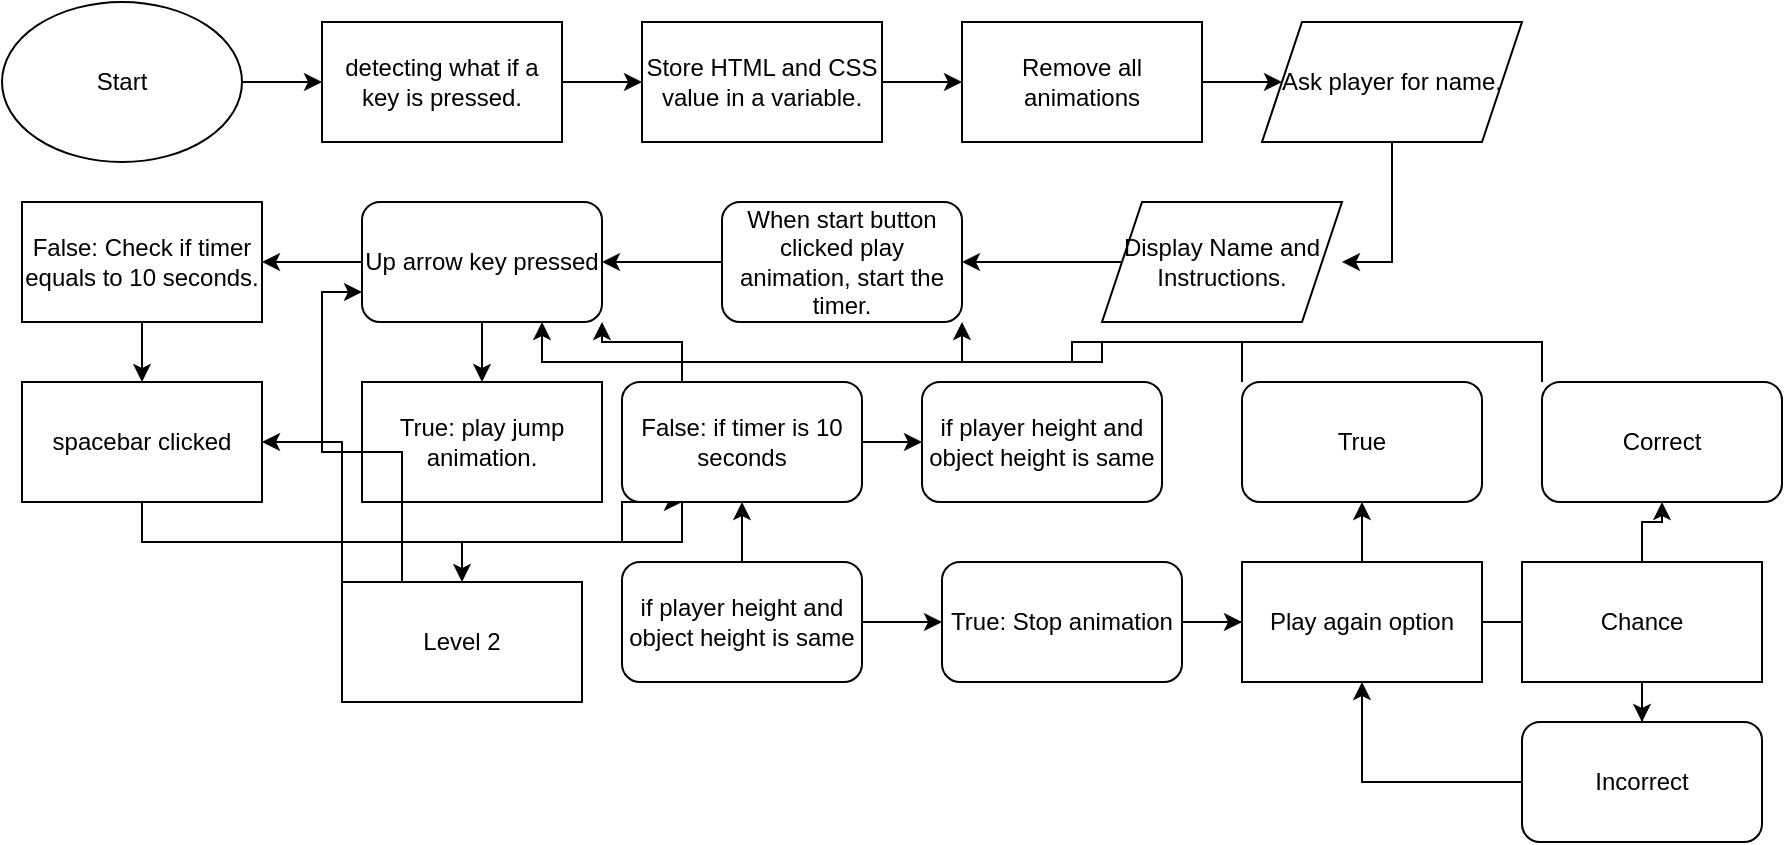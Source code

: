 <mxfile version="14.1.8" type="google"><diagram id="WP6_rCKsw-dN1--kKCqY" name="Page-1"><mxGraphModel dx="942" dy="652" grid="1" gridSize="10" guides="1" tooltips="1" connect="1" arrows="1" fold="1" page="1" pageScale="1" pageWidth="850" pageHeight="1100" math="0" shadow="0"><root><mxCell id="0"/><mxCell id="1" parent="0"/><mxCell id="2Wl2_uK4gKSepoMUgalo-2" style="edgeStyle=orthogonalEdgeStyle;rounded=0;orthogonalLoop=1;jettySize=auto;html=1;" parent="1" source="2Wl2_uK4gKSepoMUgalo-4" target="2Wl2_uK4gKSepoMUgalo-3" edge="1"><mxGeometry relative="1" as="geometry"><mxPoint x="530" y="280" as="targetPoint"/></mxGeometry></mxCell><mxCell id="2Wl2_uK4gKSepoMUgalo-1" value="Start" style="ellipse;whiteSpace=wrap;html=1;" parent="1" vertex="1"><mxGeometry width="120" height="80" as="geometry"/></mxCell><mxCell id="2Wl2_uK4gKSepoMUgalo-10" style="edgeStyle=orthogonalEdgeStyle;rounded=0;orthogonalLoop=1;jettySize=auto;html=1;entryX=0;entryY=0.5;entryDx=0;entryDy=0;" parent="1" source="2Wl2_uK4gKSepoMUgalo-3" target="2Wl2_uK4gKSepoMUgalo-7" edge="1"><mxGeometry relative="1" as="geometry"/></mxCell><mxCell id="2Wl2_uK4gKSepoMUgalo-3" value="Store HTML and CSS value in a variable." style="rounded=0;whiteSpace=wrap;html=1;" parent="1" vertex="1"><mxGeometry x="320" y="10" width="120" height="60" as="geometry"/></mxCell><mxCell id="2Wl2_uK4gKSepoMUgalo-4" value="detecting what if a key is pressed." style="rounded=0;whiteSpace=wrap;html=1;" parent="1" vertex="1"><mxGeometry x="160" y="10" width="120" height="60" as="geometry"/></mxCell><mxCell id="2Wl2_uK4gKSepoMUgalo-6" style="edgeStyle=orthogonalEdgeStyle;rounded=0;orthogonalLoop=1;jettySize=auto;html=1;" parent="1" source="2Wl2_uK4gKSepoMUgalo-1" target="2Wl2_uK4gKSepoMUgalo-4" edge="1"><mxGeometry relative="1" as="geometry"><mxPoint x="530" y="330" as="targetPoint"/><mxPoint x="530" y="250" as="sourcePoint"/></mxGeometry></mxCell><mxCell id="2Wl2_uK4gKSepoMUgalo-13" style="edgeStyle=orthogonalEdgeStyle;rounded=0;orthogonalLoop=1;jettySize=auto;html=1;entryX=0;entryY=0.5;entryDx=0;entryDy=0;" parent="1" source="2Wl2_uK4gKSepoMUgalo-7" edge="1"><mxGeometry relative="1" as="geometry"><mxPoint x="640" y="40" as="targetPoint"/></mxGeometry></mxCell><mxCell id="2Wl2_uK4gKSepoMUgalo-7" value="Remove all animations" style="rounded=0;whiteSpace=wrap;html=1;" parent="1" vertex="1"><mxGeometry x="480" y="10" width="120" height="60" as="geometry"/></mxCell><mxCell id="2Wl2_uK4gKSepoMUgalo-19" style="edgeStyle=orthogonalEdgeStyle;rounded=0;orthogonalLoop=1;jettySize=auto;html=1;entryX=1;entryY=0.5;entryDx=0;entryDy=0;entryPerimeter=0;" parent="1" source="2Wl2_uK4gKSepoMUgalo-14" target="2Wl2_uK4gKSepoMUgalo-18" edge="1"><mxGeometry relative="1" as="geometry"><mxPoint x="801" y="130" as="targetPoint"/></mxGeometry></mxCell><mxCell id="2Wl2_uK4gKSepoMUgalo-14" value="Ask player for name." style="shape=parallelogram;perimeter=parallelogramPerimeter;whiteSpace=wrap;html=1;fixedSize=1;" parent="1" vertex="1"><mxGeometry x="630" y="10" width="130" height="60" as="geometry"/></mxCell><mxCell id="2Wl2_uK4gKSepoMUgalo-21" style="edgeStyle=orthogonalEdgeStyle;rounded=0;orthogonalLoop=1;jettySize=auto;html=1;" parent="1" source="2Wl2_uK4gKSepoMUgalo-18" target="2Wl2_uK4gKSepoMUgalo-20" edge="1"><mxGeometry relative="1" as="geometry"/></mxCell><mxCell id="2Wl2_uK4gKSepoMUgalo-18" value="Display Name and Instructions." style="shape=parallelogram;perimeter=parallelogramPerimeter;whiteSpace=wrap;html=1;fixedSize=1;" parent="1" vertex="1"><mxGeometry x="550" y="100" width="120" height="60" as="geometry"/></mxCell><mxCell id="2Wl2_uK4gKSepoMUgalo-23" style="edgeStyle=orthogonalEdgeStyle;rounded=0;orthogonalLoop=1;jettySize=auto;html=1;entryX=1;entryY=0.5;entryDx=0;entryDy=0;" parent="1" source="2Wl2_uK4gKSepoMUgalo-20" target="2Wl2_uK4gKSepoMUgalo-22" edge="1"><mxGeometry relative="1" as="geometry"/></mxCell><mxCell id="2Wl2_uK4gKSepoMUgalo-20" value="When start button clicked play animation, start the timer." style="rounded=1;whiteSpace=wrap;html=1;" parent="1" vertex="1"><mxGeometry x="360" y="100" width="120" height="60" as="geometry"/></mxCell><mxCell id="2Wl2_uK4gKSepoMUgalo-27" style="edgeStyle=orthogonalEdgeStyle;rounded=0;orthogonalLoop=1;jettySize=auto;html=1;" parent="1" source="2Wl2_uK4gKSepoMUgalo-22" target="2Wl2_uK4gKSepoMUgalo-25" edge="1"><mxGeometry relative="1" as="geometry"/></mxCell><mxCell id="2Wl2_uK4gKSepoMUgalo-28" style="edgeStyle=orthogonalEdgeStyle;rounded=0;orthogonalLoop=1;jettySize=auto;html=1;entryX=1;entryY=0.5;entryDx=0;entryDy=0;" parent="1" source="2Wl2_uK4gKSepoMUgalo-22" target="2Wl2_uK4gKSepoMUgalo-26" edge="1"><mxGeometry relative="1" as="geometry"/></mxCell><mxCell id="2Wl2_uK4gKSepoMUgalo-22" value="Up arrow key pressed" style="rounded=1;whiteSpace=wrap;html=1;" parent="1" vertex="1"><mxGeometry x="180" y="100" width="120" height="60" as="geometry"/></mxCell><mxCell id="2Wl2_uK4gKSepoMUgalo-25" value="True: play jump animation." style="rounded=0;whiteSpace=wrap;html=1;" parent="1" vertex="1"><mxGeometry x="180" y="190" width="120" height="60" as="geometry"/></mxCell><mxCell id="2Wl2_uK4gKSepoMUgalo-32" style="edgeStyle=orthogonalEdgeStyle;rounded=0;orthogonalLoop=1;jettySize=auto;html=1;entryX=0.5;entryY=0;entryDx=0;entryDy=0;" parent="1" source="2Wl2_uK4gKSepoMUgalo-26" target="2Wl2_uK4gKSepoMUgalo-31" edge="1"><mxGeometry relative="1" as="geometry"/></mxCell><mxCell id="2Wl2_uK4gKSepoMUgalo-26" value="False: Check if timer equals to 10 seconds." style="rounded=0;whiteSpace=wrap;html=1;" parent="1" vertex="1"><mxGeometry x="10" y="100" width="120" height="60" as="geometry"/></mxCell><mxCell id="2Wl2_uK4gKSepoMUgalo-37" style="edgeStyle=orthogonalEdgeStyle;rounded=0;orthogonalLoop=1;jettySize=auto;html=1;entryX=0;entryY=0.5;entryDx=0;entryDy=0;" parent="1" source="2Wl2_uK4gKSepoMUgalo-29" target="2Wl2_uK4gKSepoMUgalo-36" edge="1"><mxGeometry relative="1" as="geometry"/></mxCell><mxCell id="2Wl2_uK4gKSepoMUgalo-38" style="edgeStyle=orthogonalEdgeStyle;rounded=0;orthogonalLoop=1;jettySize=auto;html=1;" parent="1" source="2Wl2_uK4gKSepoMUgalo-29" target="2Wl2_uK4gKSepoMUgalo-35" edge="1"><mxGeometry relative="1" as="geometry"/></mxCell><mxCell id="2Wl2_uK4gKSepoMUgalo-29" value="if player height and object height is same" style="rounded=1;whiteSpace=wrap;html=1;" parent="1" vertex="1"><mxGeometry x="310" y="280" width="120" height="60" as="geometry"/></mxCell><mxCell id="2Wl2_uK4gKSepoMUgalo-60" style="edgeStyle=orthogonalEdgeStyle;rounded=0;orthogonalLoop=1;jettySize=auto;html=1;entryX=0.25;entryY=1;entryDx=0;entryDy=0;" parent="1" source="2Wl2_uK4gKSepoMUgalo-31" target="2Wl2_uK4gKSepoMUgalo-35" edge="1"><mxGeometry relative="1" as="geometry"><mxPoint x="350" y="270" as="targetPoint"/><Array as="points"><mxPoint x="70" y="270"/><mxPoint x="310" y="270"/><mxPoint x="310" y="250"/></Array></mxGeometry></mxCell><mxCell id="2Wl2_uK4gKSepoMUgalo-31" value="spacebar clicked" style="rounded=0;whiteSpace=wrap;html=1;" parent="1" vertex="1"><mxGeometry x="10" y="190" width="120" height="60" as="geometry"/></mxCell><mxCell id="2Wl2_uK4gKSepoMUgalo-39" style="edgeStyle=orthogonalEdgeStyle;rounded=0;orthogonalLoop=1;jettySize=auto;html=1;exitX=0.25;exitY=0;exitDx=0;exitDy=0;entryX=1;entryY=1;entryDx=0;entryDy=0;" parent="1" source="2Wl2_uK4gKSepoMUgalo-35" target="2Wl2_uK4gKSepoMUgalo-22" edge="1"><mxGeometry relative="1" as="geometry"/></mxCell><mxCell id="2Wl2_uK4gKSepoMUgalo-41" style="edgeStyle=orthogonalEdgeStyle;rounded=0;orthogonalLoop=1;jettySize=auto;html=1;entryX=0;entryY=0.5;entryDx=0;entryDy=0;" parent="1" source="2Wl2_uK4gKSepoMUgalo-35" target="2Wl2_uK4gKSepoMUgalo-40" edge="1"><mxGeometry relative="1" as="geometry"/></mxCell><mxCell id="2Wl2_uK4gKSepoMUgalo-63" style="edgeStyle=orthogonalEdgeStyle;rounded=0;orthogonalLoop=1;jettySize=auto;html=1;exitX=0.25;exitY=1;exitDx=0;exitDy=0;entryX=0.5;entryY=0;entryDx=0;entryDy=0;" parent="1" source="2Wl2_uK4gKSepoMUgalo-35" target="2Wl2_uK4gKSepoMUgalo-61" edge="1"><mxGeometry relative="1" as="geometry"/></mxCell><mxCell id="2Wl2_uK4gKSepoMUgalo-35" value="False: if timer is 10 seconds" style="rounded=1;whiteSpace=wrap;html=1;" parent="1" vertex="1"><mxGeometry x="310" y="190" width="120" height="60" as="geometry"/></mxCell><mxCell id="2Wl2_uK4gKSepoMUgalo-44" style="edgeStyle=orthogonalEdgeStyle;rounded=0;orthogonalLoop=1;jettySize=auto;html=1;" parent="1" source="2Wl2_uK4gKSepoMUgalo-36" target="2Wl2_uK4gKSepoMUgalo-42" edge="1"><mxGeometry relative="1" as="geometry"/></mxCell><mxCell id="2Wl2_uK4gKSepoMUgalo-47" style="edgeStyle=orthogonalEdgeStyle;rounded=0;orthogonalLoop=1;jettySize=auto;html=1;entryX=0.333;entryY=0.5;entryDx=0;entryDy=0;entryPerimeter=0;" parent="1" source="2Wl2_uK4gKSepoMUgalo-36" target="2Wl2_uK4gKSepoMUgalo-43" edge="1"><mxGeometry relative="1" as="geometry"/></mxCell><mxCell id="2Wl2_uK4gKSepoMUgalo-36" value="True: Stop animation" style="rounded=1;whiteSpace=wrap;html=1;" parent="1" vertex="1"><mxGeometry x="470" y="280" width="120" height="60" as="geometry"/></mxCell><mxCell id="2Wl2_uK4gKSepoMUgalo-40" value="&lt;span&gt;if player height and object height is same&lt;/span&gt;" style="rounded=1;whiteSpace=wrap;html=1;" parent="1" vertex="1"><mxGeometry x="460" y="190" width="120" height="60" as="geometry"/></mxCell><mxCell id="2Wl2_uK4gKSepoMUgalo-51" style="edgeStyle=orthogonalEdgeStyle;rounded=0;orthogonalLoop=1;jettySize=auto;html=1;" parent="1" source="2Wl2_uK4gKSepoMUgalo-42" target="2Wl2_uK4gKSepoMUgalo-49" edge="1"><mxGeometry relative="1" as="geometry"/></mxCell><mxCell id="2Wl2_uK4gKSepoMUgalo-42" value="Play again option" style="rounded=0;whiteSpace=wrap;html=1;" parent="1" vertex="1"><mxGeometry x="620" y="280" width="120" height="60" as="geometry"/></mxCell><mxCell id="2Wl2_uK4gKSepoMUgalo-55" style="edgeStyle=orthogonalEdgeStyle;rounded=0;orthogonalLoop=1;jettySize=auto;html=1;" parent="1" source="2Wl2_uK4gKSepoMUgalo-43" target="2Wl2_uK4gKSepoMUgalo-48" edge="1"><mxGeometry relative="1" as="geometry"/></mxCell><mxCell id="2Wl2_uK4gKSepoMUgalo-57" style="edgeStyle=orthogonalEdgeStyle;rounded=0;orthogonalLoop=1;jettySize=auto;html=1;entryX=0.5;entryY=0;entryDx=0;entryDy=0;" parent="1" source="2Wl2_uK4gKSepoMUgalo-43" target="2Wl2_uK4gKSepoMUgalo-56" edge="1"><mxGeometry relative="1" as="geometry"/></mxCell><mxCell id="2Wl2_uK4gKSepoMUgalo-43" value="Chance" style="rounded=0;whiteSpace=wrap;html=1;" parent="1" vertex="1"><mxGeometry x="760" y="280" width="120" height="60" as="geometry"/></mxCell><mxCell id="2Wl2_uK4gKSepoMUgalo-54" style="edgeStyle=orthogonalEdgeStyle;rounded=0;orthogonalLoop=1;jettySize=auto;html=1;exitX=0;exitY=0;exitDx=0;exitDy=0;entryX=0.75;entryY=1;entryDx=0;entryDy=0;" parent="1" source="2Wl2_uK4gKSepoMUgalo-48" target="2Wl2_uK4gKSepoMUgalo-22" edge="1"><mxGeometry relative="1" as="geometry"/></mxCell><mxCell id="2Wl2_uK4gKSepoMUgalo-48" value="Correct" style="rounded=1;whiteSpace=wrap;html=1;" parent="1" vertex="1"><mxGeometry x="770" y="190" width="120" height="60" as="geometry"/></mxCell><mxCell id="2Wl2_uK4gKSepoMUgalo-53" style="edgeStyle=orthogonalEdgeStyle;rounded=0;orthogonalLoop=1;jettySize=auto;html=1;exitX=0;exitY=0;exitDx=0;exitDy=0;entryX=1;entryY=1;entryDx=0;entryDy=0;" parent="1" source="2Wl2_uK4gKSepoMUgalo-49" target="2Wl2_uK4gKSepoMUgalo-20" edge="1"><mxGeometry relative="1" as="geometry"/></mxCell><mxCell id="2Wl2_uK4gKSepoMUgalo-49" value="True" style="rounded=1;whiteSpace=wrap;html=1;" parent="1" vertex="1"><mxGeometry x="620" y="190" width="120" height="60" as="geometry"/></mxCell><mxCell id="2Wl2_uK4gKSepoMUgalo-59" style="edgeStyle=orthogonalEdgeStyle;rounded=0;orthogonalLoop=1;jettySize=auto;html=1;exitX=0;exitY=0.5;exitDx=0;exitDy=0;entryX=0.5;entryY=1;entryDx=0;entryDy=0;" parent="1" source="2Wl2_uK4gKSepoMUgalo-56" target="2Wl2_uK4gKSepoMUgalo-42" edge="1"><mxGeometry relative="1" as="geometry"/></mxCell><mxCell id="2Wl2_uK4gKSepoMUgalo-56" value="Incorrect" style="rounded=1;whiteSpace=wrap;html=1;" parent="1" vertex="1"><mxGeometry x="760" y="360" width="120" height="60" as="geometry"/></mxCell><mxCell id="2Wl2_uK4gKSepoMUgalo-64" style="edgeStyle=orthogonalEdgeStyle;rounded=0;orthogonalLoop=1;jettySize=auto;html=1;exitX=0;exitY=0;exitDx=0;exitDy=0;entryX=1;entryY=0.5;entryDx=0;entryDy=0;" parent="1" source="2Wl2_uK4gKSepoMUgalo-61" target="2Wl2_uK4gKSepoMUgalo-31" edge="1"><mxGeometry relative="1" as="geometry"><Array as="points"><mxPoint x="170" y="220"/></Array></mxGeometry></mxCell><mxCell id="2Wl2_uK4gKSepoMUgalo-65" style="edgeStyle=orthogonalEdgeStyle;rounded=0;orthogonalLoop=1;jettySize=auto;html=1;exitX=0.25;exitY=0;exitDx=0;exitDy=0;entryX=0;entryY=0.75;entryDx=0;entryDy=0;" parent="1" source="2Wl2_uK4gKSepoMUgalo-61" target="2Wl2_uK4gKSepoMUgalo-22" edge="1"><mxGeometry relative="1" as="geometry"/></mxCell><mxCell id="2Wl2_uK4gKSepoMUgalo-61" value="Level 2" style="rounded=0;whiteSpace=wrap;html=1;" parent="1" vertex="1"><mxGeometry x="170" y="290" width="120" height="60" as="geometry"/></mxCell></root></mxGraphModel></diagram></mxfile>